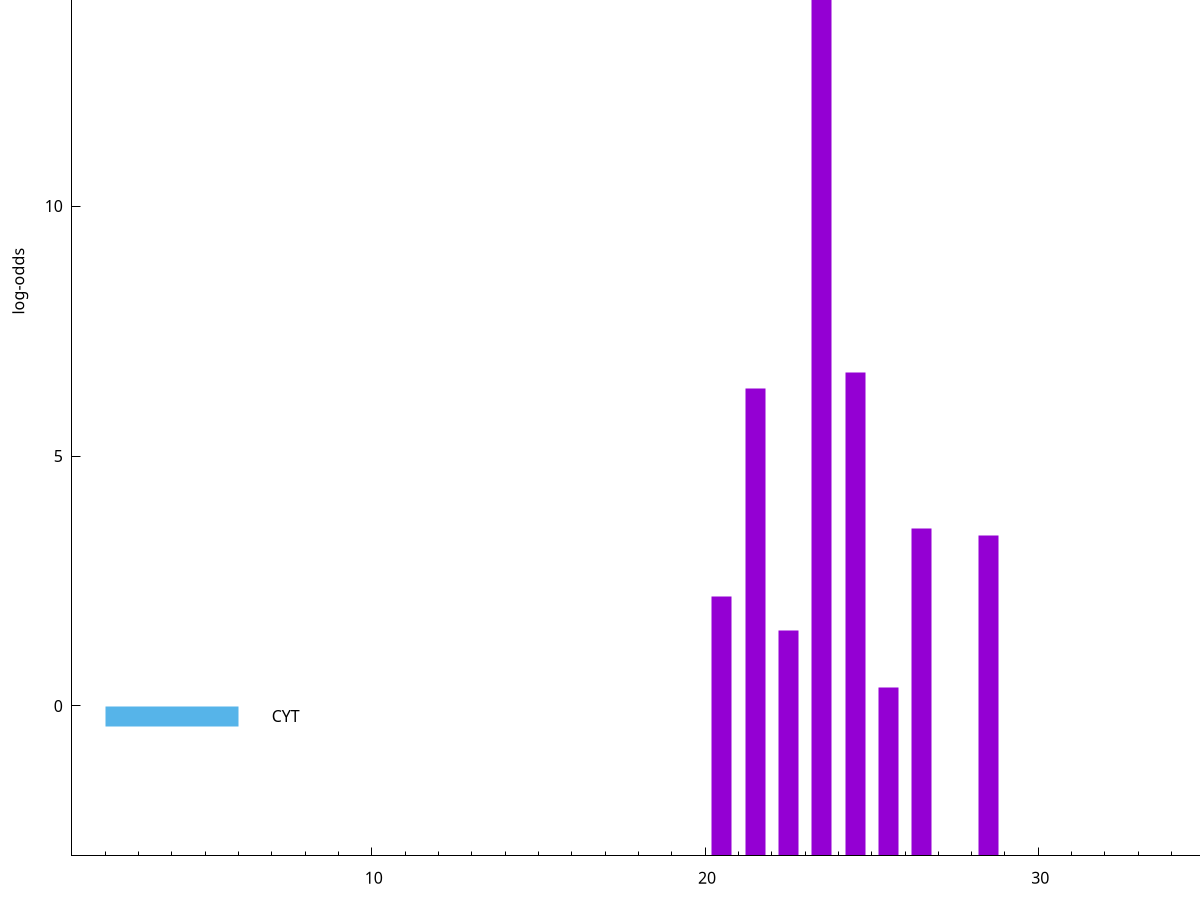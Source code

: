 set title "LipoP predictions for SRR3467249.gff"
set size 2., 1.4
set xrange [1:70] 
set mxtics 10
set yrange [-3:20]
set y2range [0:23]
set ylabel "log-odds"
set term postscript eps color solid "Helvetica" 30
set output "SRR3467249.gff94.eps"
set arrow from 2,17.4205 to 6,17.4205 nohead lt 1 lw 20
set label "SpI" at 7,17.4205
set arrow from 2,-0.200913 to 6,-0.200913 nohead lt 3 lw 20
set label "CYT" at 7,-0.200913
set arrow from 2,17.4205 to 6,17.4205 nohead lt 1 lw 20
set label "SpI" at 7,17.4205
# NOTE: The scores below are the log-odds scores with the threshold
# NOTE: subtracted (a hack to make gnuplot make the histogram all
# NOTE: look nice).
plot "-" axes x1y2 title "" with impulses lt 1 lw 20
23.500000 20.418700
24.500000 9.665120
21.500000 9.341550
26.500000 6.545280
28.500000 6.400960
20.500000 5.191940
22.500000 4.509940
25.500000 3.372445
e
exit
